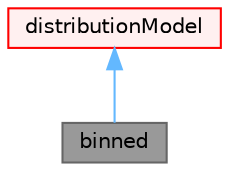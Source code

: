 digraph "binned"
{
 // LATEX_PDF_SIZE
  bgcolor="transparent";
  edge [fontname=Helvetica,fontsize=10,labelfontname=Helvetica,labelfontsize=10];
  node [fontname=Helvetica,fontsize=10,shape=box,height=0.2,width=0.4];
  Node1 [id="Node000001",label="binned",height=0.2,width=0.4,color="gray40", fillcolor="grey60", style="filled", fontcolor="black",tooltip="Particle-size distribution model wherein random samples are drawn from a given discrete set of (bin,..."];
  Node2 -> Node1 [id="edge1_Node000001_Node000002",dir="back",color="steelblue1",style="solid",tooltip=" "];
  Node2 [id="Node000002",label="distributionModel",height=0.2,width=0.4,color="red", fillcolor="#FFF0F0", style="filled",URL="$classFoam_1_1distributionModel.html",tooltip="A library of runtime-selectable doubly-truncated probability distribution models. Returns random samp..."];
}
